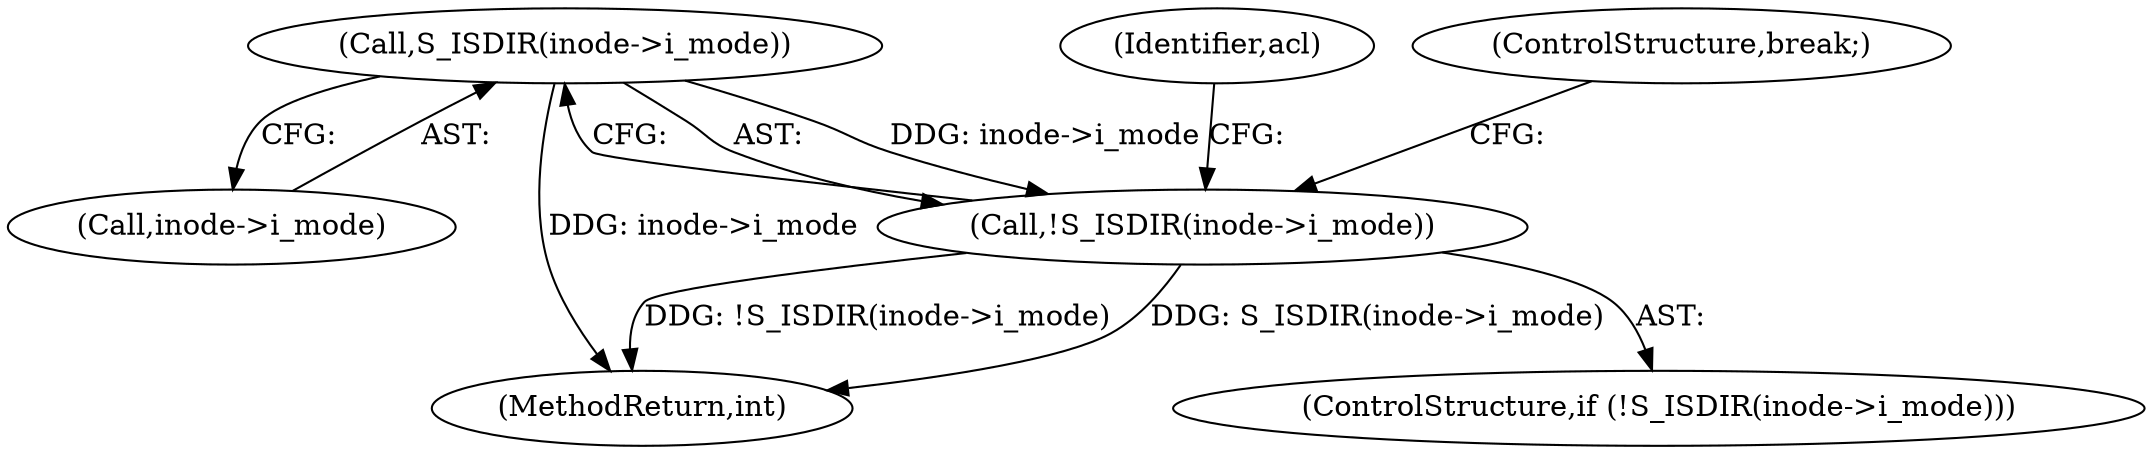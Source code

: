digraph "0_linux_073931017b49d9458aa351605b43a7e34598caef_7@pointer" {
"1000174" [label="(Call,S_ISDIR(inode->i_mode))"];
"1000173" [label="(Call,!S_ISDIR(inode->i_mode))"];
"1000173" [label="(Call,!S_ISDIR(inode->i_mode))"];
"1000175" [label="(Call,inode->i_mode)"];
"1000180" [label="(Identifier,acl)"];
"1000184" [label="(ControlStructure,break;)"];
"1000174" [label="(Call,S_ISDIR(inode->i_mode))"];
"1000172" [label="(ControlStructure,if (!S_ISDIR(inode->i_mode)))"];
"1000204" [label="(MethodReturn,int)"];
"1000174" -> "1000173"  [label="AST: "];
"1000174" -> "1000175"  [label="CFG: "];
"1000175" -> "1000174"  [label="AST: "];
"1000173" -> "1000174"  [label="CFG: "];
"1000174" -> "1000204"  [label="DDG: inode->i_mode"];
"1000174" -> "1000173"  [label="DDG: inode->i_mode"];
"1000173" -> "1000172"  [label="AST: "];
"1000180" -> "1000173"  [label="CFG: "];
"1000184" -> "1000173"  [label="CFG: "];
"1000173" -> "1000204"  [label="DDG: !S_ISDIR(inode->i_mode)"];
"1000173" -> "1000204"  [label="DDG: S_ISDIR(inode->i_mode)"];
}
